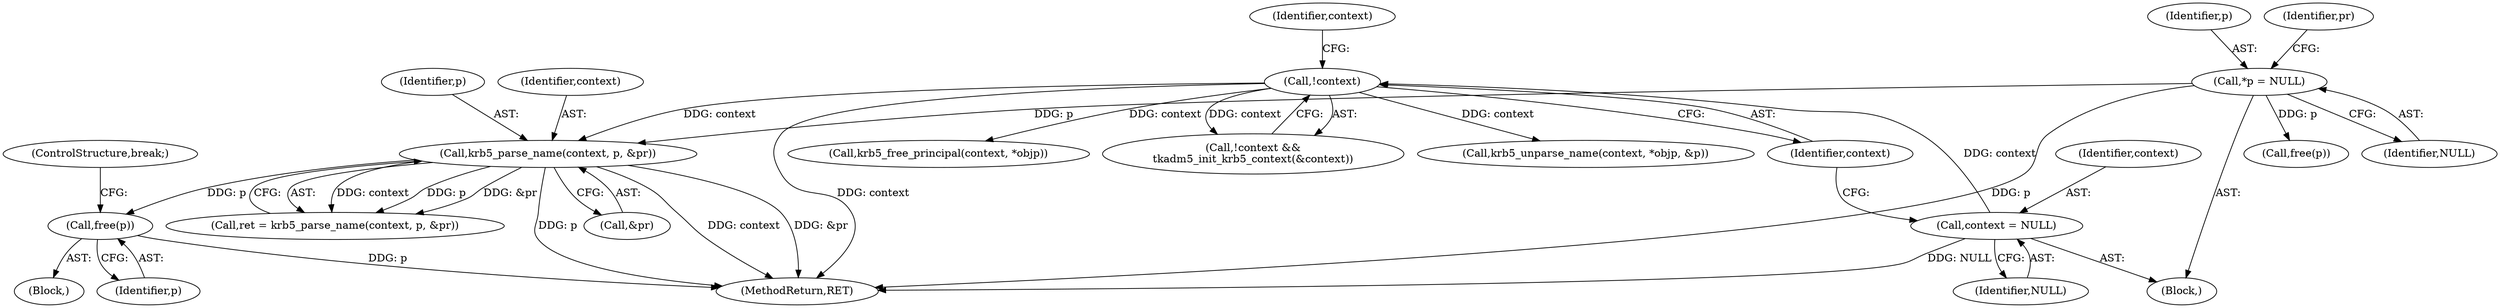 digraph "0_krb5_a197e92349a4aa2141b5dff12e9dd44c2a2166e3@API" {
"1000192" [label="(Call,free(p))"];
"1000177" [label="(Call,krb5_parse_name(context, p, &pr))"];
"1000120" [label="(Call,!context)"];
"1000115" [label="(Call,context = NULL)"];
"1000107" [label="(Call,*p = NULL)"];
"1000206" [label="(Call,krb5_free_principal(context, *objp))"];
"1000177" [label="(Call,krb5_parse_name(context, p, &pr))"];
"1000117" [label="(Identifier,NULL)"];
"1000121" [label="(Identifier,context)"];
"1000175" [label="(Call,ret = krb5_parse_name(context, p, &pr))"];
"1000124" [label="(Identifier,context)"];
"1000112" [label="(Identifier,pr)"];
"1000107" [label="(Call,*p = NULL)"];
"1000108" [label="(Identifier,p)"];
"1000217" [label="(MethodReturn,RET)"];
"1000179" [label="(Identifier,p)"];
"1000192" [label="(Call,free(p))"];
"1000160" [label="(Call,free(p))"];
"1000115" [label="(Call,context = NULL)"];
"1000199" [label="(ControlStructure,break;)"];
"1000119" [label="(Call,!context &&\n\tkadm5_init_krb5_context(&context))"];
"1000120" [label="(Call,!context)"];
"1000174" [label="(Block,)"];
"1000116" [label="(Identifier,context)"];
"1000109" [label="(Identifier,NULL)"];
"1000178" [label="(Identifier,context)"];
"1000180" [label="(Call,&pr)"];
"1000141" [label="(Call,krb5_unparse_name(context, *objp, &p))"];
"1000104" [label="(Block,)"];
"1000193" [label="(Identifier,p)"];
"1000192" -> "1000174"  [label="AST: "];
"1000192" -> "1000193"  [label="CFG: "];
"1000193" -> "1000192"  [label="AST: "];
"1000199" -> "1000192"  [label="CFG: "];
"1000192" -> "1000217"  [label="DDG: p"];
"1000177" -> "1000192"  [label="DDG: p"];
"1000177" -> "1000175"  [label="AST: "];
"1000177" -> "1000180"  [label="CFG: "];
"1000178" -> "1000177"  [label="AST: "];
"1000179" -> "1000177"  [label="AST: "];
"1000180" -> "1000177"  [label="AST: "];
"1000175" -> "1000177"  [label="CFG: "];
"1000177" -> "1000217"  [label="DDG: p"];
"1000177" -> "1000217"  [label="DDG: context"];
"1000177" -> "1000217"  [label="DDG: &pr"];
"1000177" -> "1000175"  [label="DDG: context"];
"1000177" -> "1000175"  [label="DDG: p"];
"1000177" -> "1000175"  [label="DDG: &pr"];
"1000120" -> "1000177"  [label="DDG: context"];
"1000107" -> "1000177"  [label="DDG: p"];
"1000120" -> "1000119"  [label="AST: "];
"1000120" -> "1000121"  [label="CFG: "];
"1000121" -> "1000120"  [label="AST: "];
"1000124" -> "1000120"  [label="CFG: "];
"1000119" -> "1000120"  [label="CFG: "];
"1000120" -> "1000217"  [label="DDG: context"];
"1000120" -> "1000119"  [label="DDG: context"];
"1000115" -> "1000120"  [label="DDG: context"];
"1000120" -> "1000141"  [label="DDG: context"];
"1000120" -> "1000206"  [label="DDG: context"];
"1000115" -> "1000104"  [label="AST: "];
"1000115" -> "1000117"  [label="CFG: "];
"1000116" -> "1000115"  [label="AST: "];
"1000117" -> "1000115"  [label="AST: "];
"1000121" -> "1000115"  [label="CFG: "];
"1000115" -> "1000217"  [label="DDG: NULL"];
"1000107" -> "1000104"  [label="AST: "];
"1000107" -> "1000109"  [label="CFG: "];
"1000108" -> "1000107"  [label="AST: "];
"1000109" -> "1000107"  [label="AST: "];
"1000112" -> "1000107"  [label="CFG: "];
"1000107" -> "1000217"  [label="DDG: p"];
"1000107" -> "1000160"  [label="DDG: p"];
}
